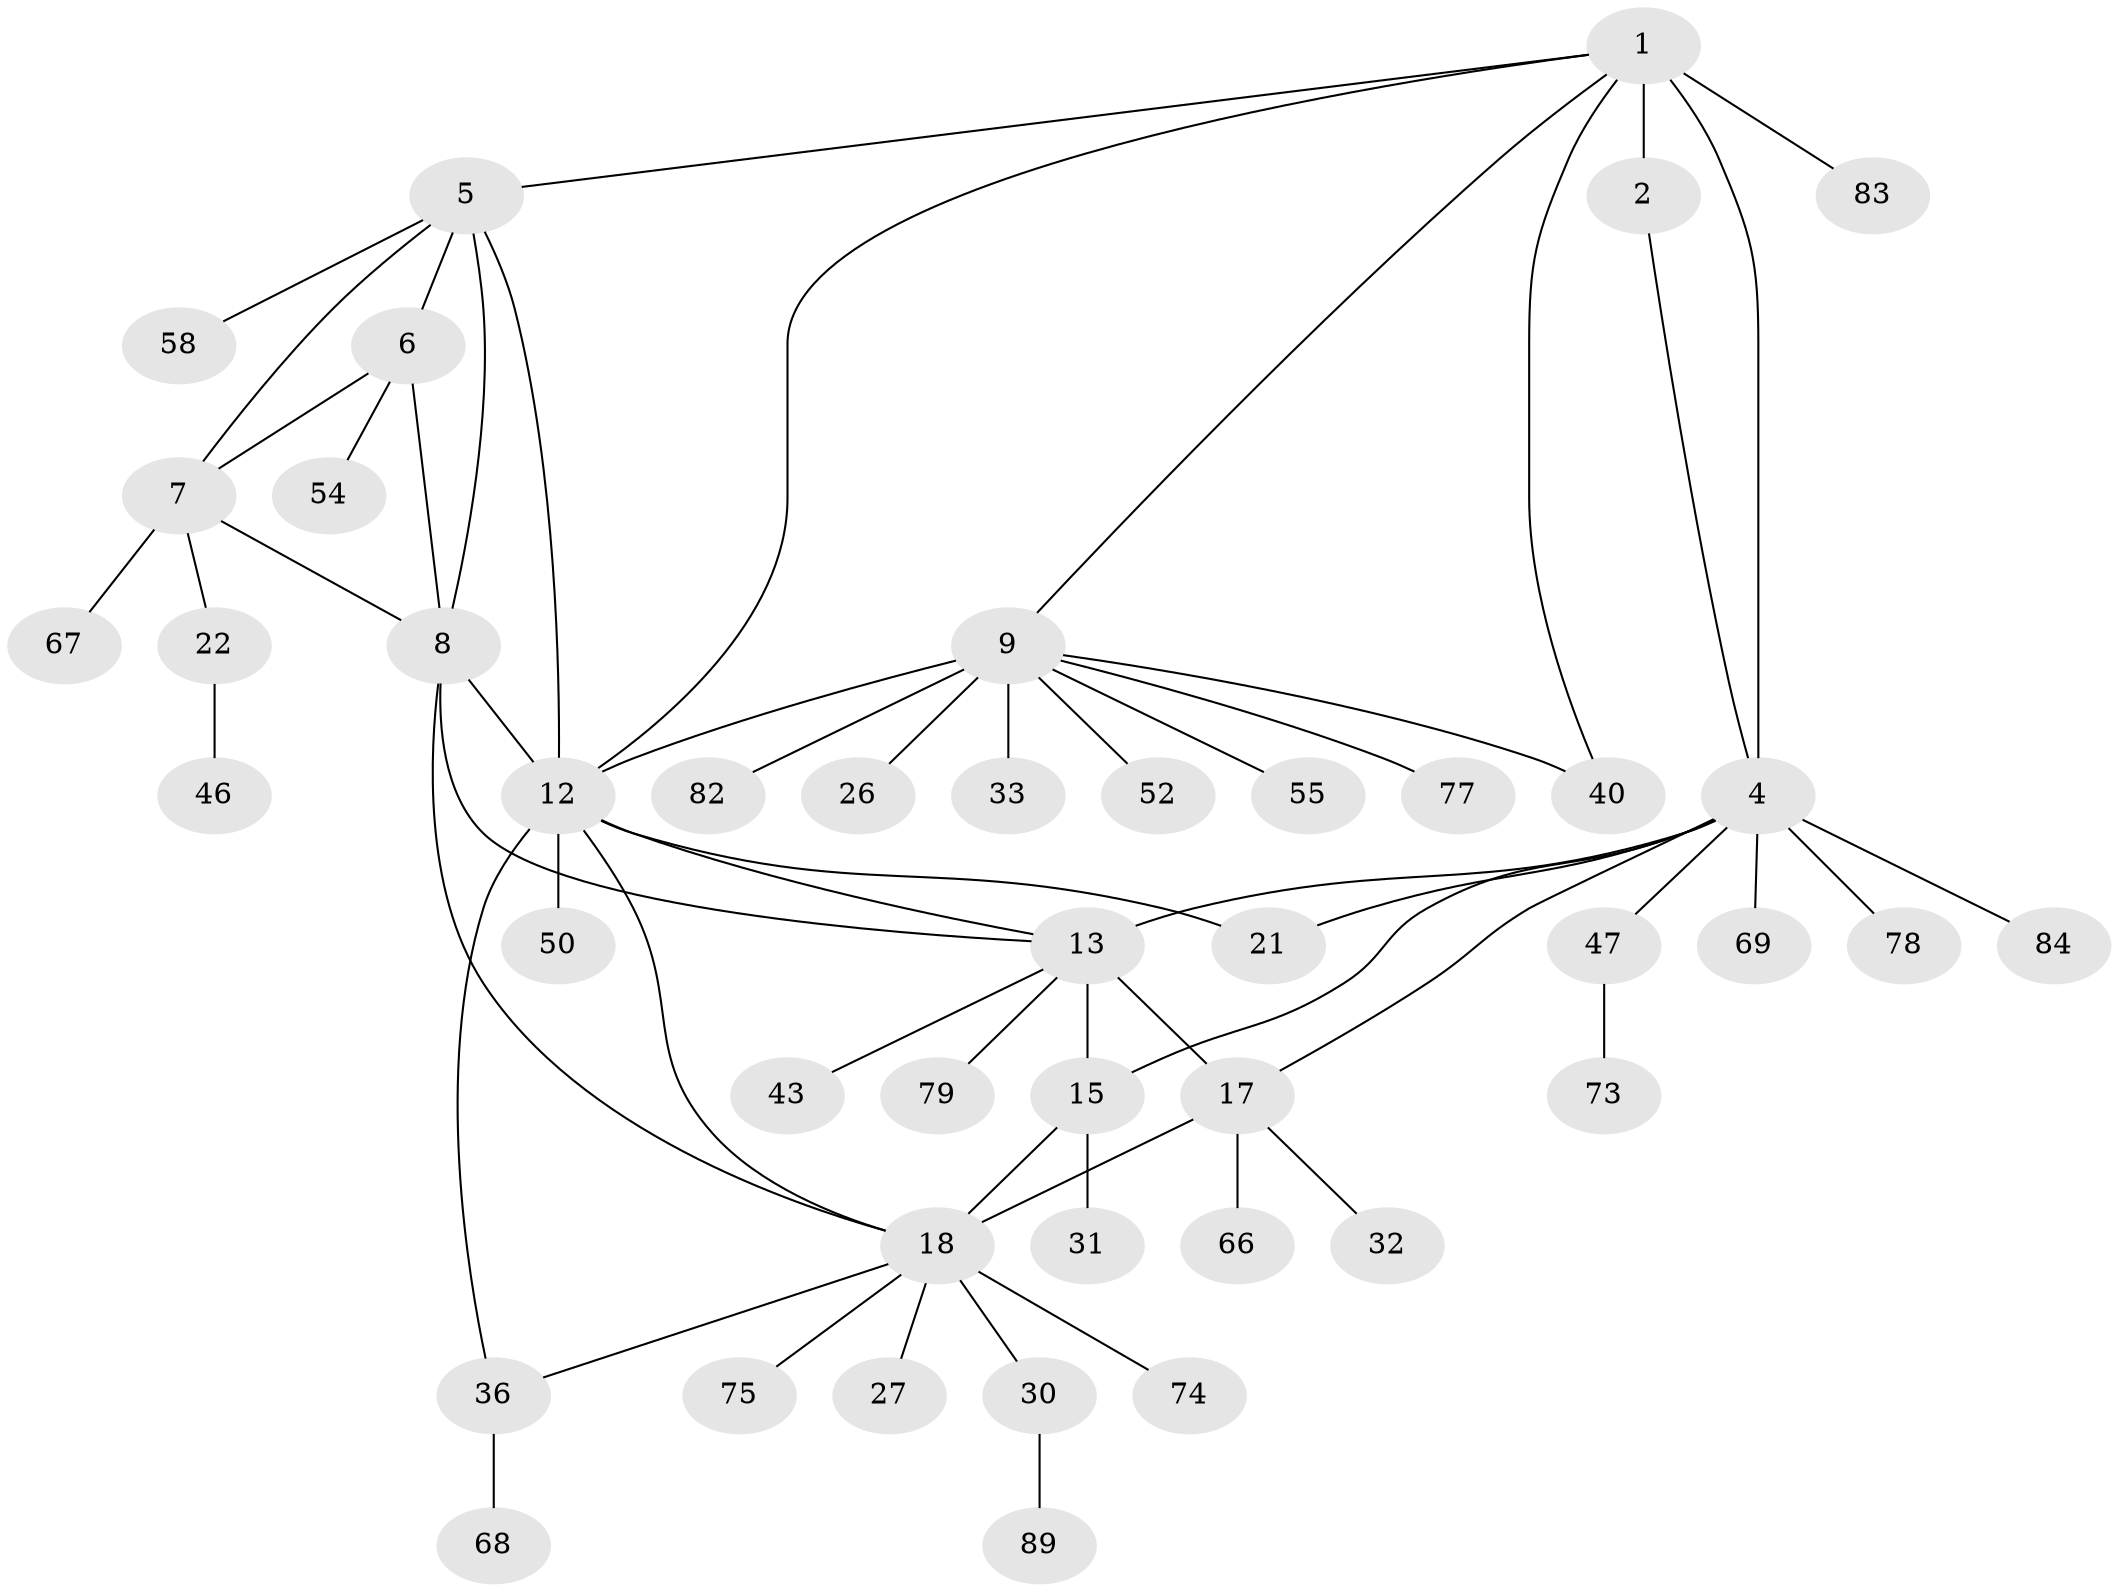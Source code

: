 // original degree distribution, {5: 0.04395604395604396, 6: 0.04395604395604396, 12: 0.01098901098901099, 9: 0.03296703296703297, 4: 0.03296703296703297, 8: 0.03296703296703297, 11: 0.01098901098901099, 3: 0.07692307692307693, 7: 0.01098901098901099, 2: 0.15384615384615385, 1: 0.5494505494505495}
// Generated by graph-tools (version 1.1) at 2025/16/03/09/25 04:16:04]
// undirected, 45 vertices, 61 edges
graph export_dot {
graph [start="1"]
  node [color=gray90,style=filled];
  1 [super="+3"];
  2 [super="+38+28"];
  4 [super="+45+81"];
  5 [super="+51+60+57"];
  6;
  7 [super="+23+63+39+29"];
  8 [super="+88"];
  9 [super="+10+25+62+11+49"];
  12;
  13 [super="+14"];
  15 [super="+87+56+90"];
  17 [super="+76+34"];
  18 [super="+19+20"];
  21;
  22 [super="+64+24"];
  26;
  27;
  30 [super="+71"];
  31;
  32 [super="+48"];
  33;
  36 [super="+72"];
  40 [super="+41"];
  43;
  46;
  47 [super="+53+70"];
  50;
  52;
  54;
  55 [super="+59"];
  58;
  66 [super="+80"];
  67;
  68;
  69;
  73;
  74;
  75;
  77;
  78;
  79;
  82;
  83 [super="+85"];
  84;
  89;
  1 -- 2 [weight=2];
  1 -- 4 [weight=2];
  1 -- 5;
  1 -- 83;
  1 -- 40;
  1 -- 9;
  1 -- 12;
  2 -- 4;
  4 -- 17;
  4 -- 21;
  4 -- 47;
  4 -- 69;
  4 -- 78;
  4 -- 84;
  4 -- 15;
  4 -- 13;
  5 -- 6;
  5 -- 7;
  5 -- 8;
  5 -- 12;
  5 -- 58;
  6 -- 7;
  6 -- 8;
  6 -- 54;
  7 -- 8;
  7 -- 22;
  7 -- 67;
  8 -- 18;
  8 -- 12;
  8 -- 13;
  9 -- 12 [weight=3];
  9 -- 33;
  9 -- 40;
  9 -- 82;
  9 -- 52;
  9 -- 55;
  9 -- 26;
  9 -- 77;
  12 -- 21;
  12 -- 50;
  12 -- 18;
  12 -- 36;
  12 -- 13;
  13 -- 15 [weight=3];
  13 -- 43;
  13 -- 79;
  13 -- 17;
  15 -- 31;
  15 -- 18;
  17 -- 18 [weight=3];
  17 -- 32;
  17 -- 66;
  18 -- 27;
  18 -- 30;
  18 -- 75;
  18 -- 36;
  18 -- 74;
  22 -- 46;
  30 -- 89;
  36 -- 68;
  47 -- 73;
}
